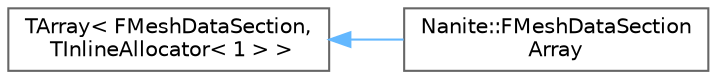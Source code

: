 digraph "Graphical Class Hierarchy"
{
 // INTERACTIVE_SVG=YES
 // LATEX_PDF_SIZE
  bgcolor="transparent";
  edge [fontname=Helvetica,fontsize=10,labelfontname=Helvetica,labelfontsize=10];
  node [fontname=Helvetica,fontsize=10,shape=box,height=0.2,width=0.4];
  rankdir="LR";
  Node0 [id="Node000000",label="TArray\< FMeshDataSection,\l TInlineAllocator\< 1 \> \>",height=0.2,width=0.4,color="grey40", fillcolor="white", style="filled",URL="$d4/d52/classTArray.html",tooltip=" "];
  Node0 -> Node1 [id="edge6102_Node000000_Node000001",dir="back",color="steelblue1",style="solid",tooltip=" "];
  Node1 [id="Node000001",label="Nanite::FMeshDataSection\lArray",height=0.2,width=0.4,color="grey40", fillcolor="white", style="filled",URL="$de/d09/classNanite_1_1FMeshDataSectionArray.html",tooltip=" "];
}
